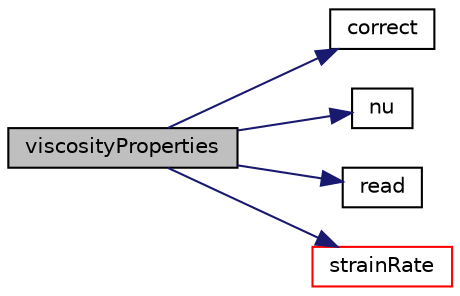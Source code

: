 digraph "viscosityProperties"
{
  bgcolor="transparent";
  edge [fontname="Helvetica",fontsize="10",labelfontname="Helvetica",labelfontsize="10"];
  node [fontname="Helvetica",fontsize="10",shape=record];
  rankdir="LR";
  Node1 [label="viscosityProperties",height=0.2,width=0.4,color="black", fillcolor="grey75", style="filled", fontcolor="black"];
  Node1 -> Node2 [color="midnightblue",fontsize="10",style="solid",fontname="Helvetica"];
  Node2 [label="correct",height=0.2,width=0.4,color="black",URL="$a02919.html#a7e204aa62fa1c1f527e8f1c62dc62061",tooltip="Correct the laminar viscosity. "];
  Node1 -> Node3 [color="midnightblue",fontsize="10",style="solid",fontname="Helvetica"];
  Node3 [label="nu",height=0.2,width=0.4,color="black",URL="$a02919.html#a873c2bd19b9d6641c6c1f03df3a292aa",tooltip="Return the laminar viscosity. "];
  Node1 -> Node4 [color="midnightblue",fontsize="10",style="solid",fontname="Helvetica"];
  Node4 [label="read",height=0.2,width=0.4,color="black",URL="$a02919.html#af5af8741714c81b5fafbf9eaea75abdb",tooltip="Read transportProperties dictionary. "];
  Node1 -> Node5 [color="midnightblue",fontsize="10",style="solid",fontname="Helvetica"];
  Node5 [label="strainRate",height=0.2,width=0.4,color="red",URL="$a02919.html#a2f494d28c10b57f6bc995124a23a1149",tooltip="Return the strain rate. "];
}
